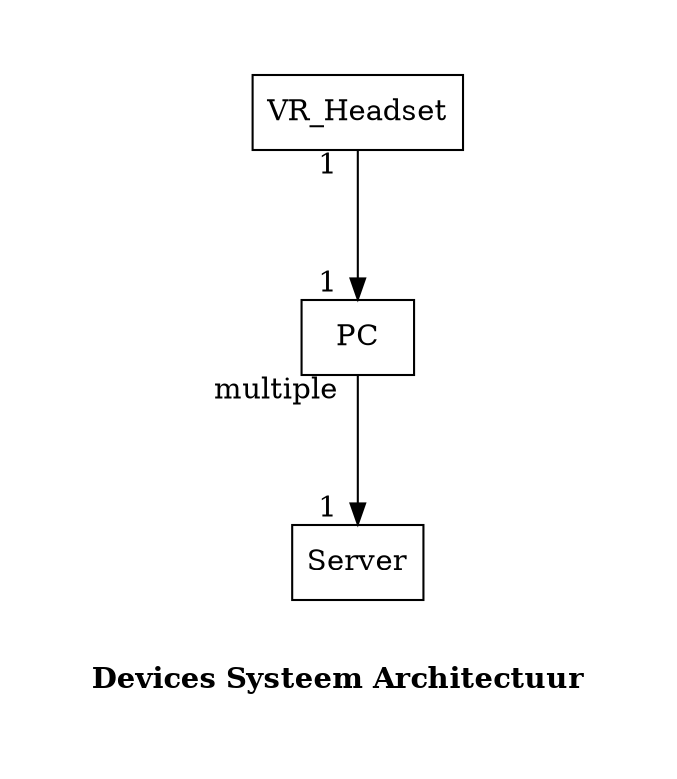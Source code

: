 digraph system_architecture {

# global atributes

    graph [label   = <<br/><br/><b>Devices Systeem Architectuur</b>>,
           splines = polyline,
           pad     = 0.5,
           nodesep = 1,
           ranksep = 1,
           linesep = 1
           bgcolor = "#FFFFFFFF"]

    node [shape  = box,
          margin = 0.1]

 #  edge [arrowtail = none,
 #        arrowhead = none,
 #        dir       = both,
 #        decorate  = "true"]


# Labels

    VR_Headset
    PC
    Server


# Connections


    VR_Headset -> PC     [headlabel="1  ", taillabel="1  "]
    PC         -> Server [headlabel="1  ", taillabel="multiple  "]

}
